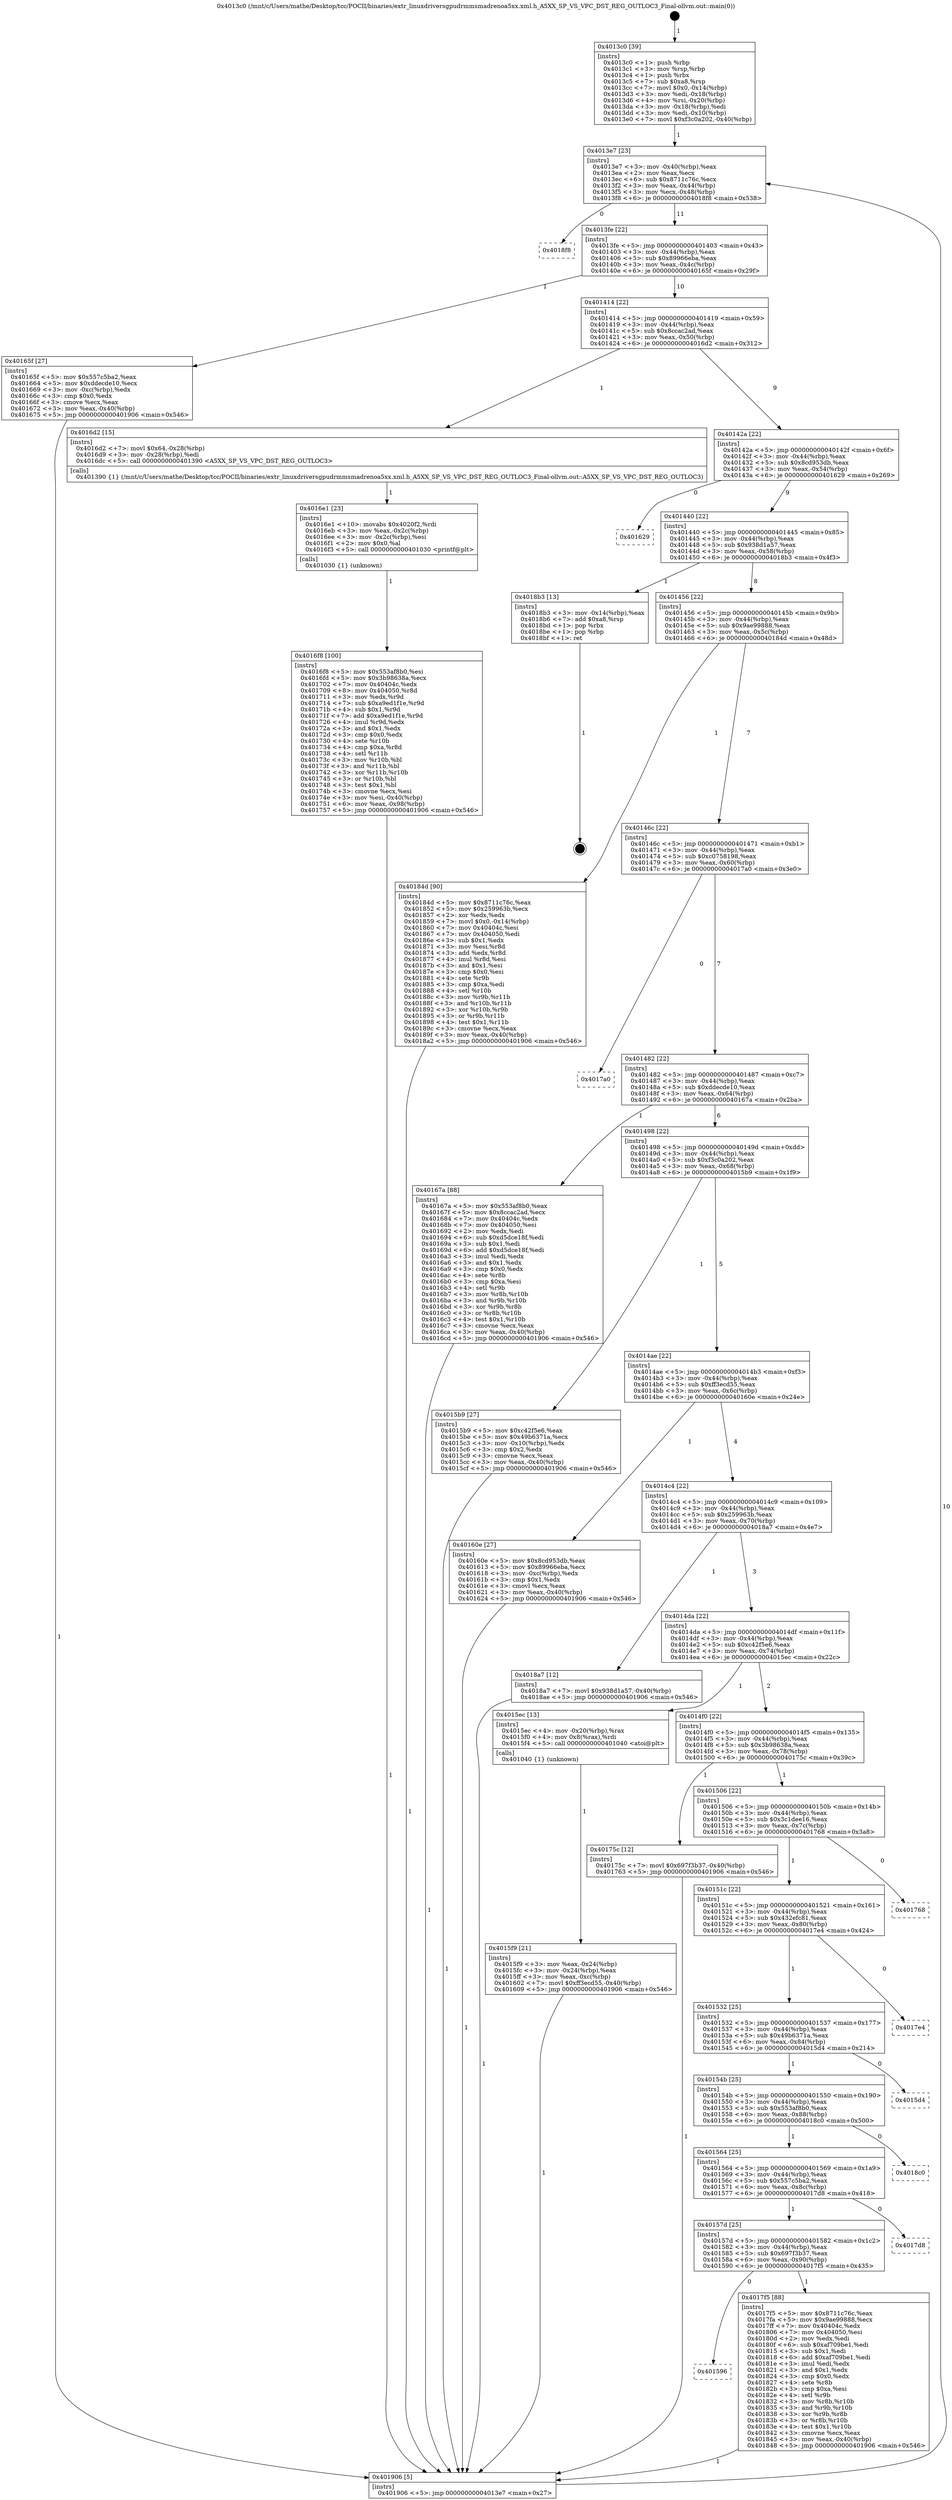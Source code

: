 digraph "0x4013c0" {
  label = "0x4013c0 (/mnt/c/Users/mathe/Desktop/tcc/POCII/binaries/extr_linuxdriversgpudrmmsmadrenoa5xx.xml.h_A5XX_SP_VS_VPC_DST_REG_OUTLOC3_Final-ollvm.out::main(0))"
  labelloc = "t"
  node[shape=record]

  Entry [label="",width=0.3,height=0.3,shape=circle,fillcolor=black,style=filled]
  "0x4013e7" [label="{
     0x4013e7 [23]\l
     | [instrs]\l
     &nbsp;&nbsp;0x4013e7 \<+3\>: mov -0x40(%rbp),%eax\l
     &nbsp;&nbsp;0x4013ea \<+2\>: mov %eax,%ecx\l
     &nbsp;&nbsp;0x4013ec \<+6\>: sub $0x8711c76c,%ecx\l
     &nbsp;&nbsp;0x4013f2 \<+3\>: mov %eax,-0x44(%rbp)\l
     &nbsp;&nbsp;0x4013f5 \<+3\>: mov %ecx,-0x48(%rbp)\l
     &nbsp;&nbsp;0x4013f8 \<+6\>: je 00000000004018f8 \<main+0x538\>\l
  }"]
  "0x4018f8" [label="{
     0x4018f8\l
  }", style=dashed]
  "0x4013fe" [label="{
     0x4013fe [22]\l
     | [instrs]\l
     &nbsp;&nbsp;0x4013fe \<+5\>: jmp 0000000000401403 \<main+0x43\>\l
     &nbsp;&nbsp;0x401403 \<+3\>: mov -0x44(%rbp),%eax\l
     &nbsp;&nbsp;0x401406 \<+5\>: sub $0x89966eba,%eax\l
     &nbsp;&nbsp;0x40140b \<+3\>: mov %eax,-0x4c(%rbp)\l
     &nbsp;&nbsp;0x40140e \<+6\>: je 000000000040165f \<main+0x29f\>\l
  }"]
  Exit [label="",width=0.3,height=0.3,shape=circle,fillcolor=black,style=filled,peripheries=2]
  "0x40165f" [label="{
     0x40165f [27]\l
     | [instrs]\l
     &nbsp;&nbsp;0x40165f \<+5\>: mov $0x557c5ba2,%eax\l
     &nbsp;&nbsp;0x401664 \<+5\>: mov $0xddecde10,%ecx\l
     &nbsp;&nbsp;0x401669 \<+3\>: mov -0xc(%rbp),%edx\l
     &nbsp;&nbsp;0x40166c \<+3\>: cmp $0x0,%edx\l
     &nbsp;&nbsp;0x40166f \<+3\>: cmove %ecx,%eax\l
     &nbsp;&nbsp;0x401672 \<+3\>: mov %eax,-0x40(%rbp)\l
     &nbsp;&nbsp;0x401675 \<+5\>: jmp 0000000000401906 \<main+0x546\>\l
  }"]
  "0x401414" [label="{
     0x401414 [22]\l
     | [instrs]\l
     &nbsp;&nbsp;0x401414 \<+5\>: jmp 0000000000401419 \<main+0x59\>\l
     &nbsp;&nbsp;0x401419 \<+3\>: mov -0x44(%rbp),%eax\l
     &nbsp;&nbsp;0x40141c \<+5\>: sub $0x8ccac2ad,%eax\l
     &nbsp;&nbsp;0x401421 \<+3\>: mov %eax,-0x50(%rbp)\l
     &nbsp;&nbsp;0x401424 \<+6\>: je 00000000004016d2 \<main+0x312\>\l
  }"]
  "0x401596" [label="{
     0x401596\l
  }", style=dashed]
  "0x4016d2" [label="{
     0x4016d2 [15]\l
     | [instrs]\l
     &nbsp;&nbsp;0x4016d2 \<+7\>: movl $0x64,-0x28(%rbp)\l
     &nbsp;&nbsp;0x4016d9 \<+3\>: mov -0x28(%rbp),%edi\l
     &nbsp;&nbsp;0x4016dc \<+5\>: call 0000000000401390 \<A5XX_SP_VS_VPC_DST_REG_OUTLOC3\>\l
     | [calls]\l
     &nbsp;&nbsp;0x401390 \{1\} (/mnt/c/Users/mathe/Desktop/tcc/POCII/binaries/extr_linuxdriversgpudrmmsmadrenoa5xx.xml.h_A5XX_SP_VS_VPC_DST_REG_OUTLOC3_Final-ollvm.out::A5XX_SP_VS_VPC_DST_REG_OUTLOC3)\l
  }"]
  "0x40142a" [label="{
     0x40142a [22]\l
     | [instrs]\l
     &nbsp;&nbsp;0x40142a \<+5\>: jmp 000000000040142f \<main+0x6f\>\l
     &nbsp;&nbsp;0x40142f \<+3\>: mov -0x44(%rbp),%eax\l
     &nbsp;&nbsp;0x401432 \<+5\>: sub $0x8cd953db,%eax\l
     &nbsp;&nbsp;0x401437 \<+3\>: mov %eax,-0x54(%rbp)\l
     &nbsp;&nbsp;0x40143a \<+6\>: je 0000000000401629 \<main+0x269\>\l
  }"]
  "0x4017f5" [label="{
     0x4017f5 [88]\l
     | [instrs]\l
     &nbsp;&nbsp;0x4017f5 \<+5\>: mov $0x8711c76c,%eax\l
     &nbsp;&nbsp;0x4017fa \<+5\>: mov $0x9ae99888,%ecx\l
     &nbsp;&nbsp;0x4017ff \<+7\>: mov 0x40404c,%edx\l
     &nbsp;&nbsp;0x401806 \<+7\>: mov 0x404050,%esi\l
     &nbsp;&nbsp;0x40180d \<+2\>: mov %edx,%edi\l
     &nbsp;&nbsp;0x40180f \<+6\>: sub $0xaf709be1,%edi\l
     &nbsp;&nbsp;0x401815 \<+3\>: sub $0x1,%edi\l
     &nbsp;&nbsp;0x401818 \<+6\>: add $0xaf709be1,%edi\l
     &nbsp;&nbsp;0x40181e \<+3\>: imul %edi,%edx\l
     &nbsp;&nbsp;0x401821 \<+3\>: and $0x1,%edx\l
     &nbsp;&nbsp;0x401824 \<+3\>: cmp $0x0,%edx\l
     &nbsp;&nbsp;0x401827 \<+4\>: sete %r8b\l
     &nbsp;&nbsp;0x40182b \<+3\>: cmp $0xa,%esi\l
     &nbsp;&nbsp;0x40182e \<+4\>: setl %r9b\l
     &nbsp;&nbsp;0x401832 \<+3\>: mov %r8b,%r10b\l
     &nbsp;&nbsp;0x401835 \<+3\>: and %r9b,%r10b\l
     &nbsp;&nbsp;0x401838 \<+3\>: xor %r9b,%r8b\l
     &nbsp;&nbsp;0x40183b \<+3\>: or %r8b,%r10b\l
     &nbsp;&nbsp;0x40183e \<+4\>: test $0x1,%r10b\l
     &nbsp;&nbsp;0x401842 \<+3\>: cmovne %ecx,%eax\l
     &nbsp;&nbsp;0x401845 \<+3\>: mov %eax,-0x40(%rbp)\l
     &nbsp;&nbsp;0x401848 \<+5\>: jmp 0000000000401906 \<main+0x546\>\l
  }"]
  "0x401629" [label="{
     0x401629\l
  }", style=dashed]
  "0x401440" [label="{
     0x401440 [22]\l
     | [instrs]\l
     &nbsp;&nbsp;0x401440 \<+5\>: jmp 0000000000401445 \<main+0x85\>\l
     &nbsp;&nbsp;0x401445 \<+3\>: mov -0x44(%rbp),%eax\l
     &nbsp;&nbsp;0x401448 \<+5\>: sub $0x938d1a57,%eax\l
     &nbsp;&nbsp;0x40144d \<+3\>: mov %eax,-0x58(%rbp)\l
     &nbsp;&nbsp;0x401450 \<+6\>: je 00000000004018b3 \<main+0x4f3\>\l
  }"]
  "0x40157d" [label="{
     0x40157d [25]\l
     | [instrs]\l
     &nbsp;&nbsp;0x40157d \<+5\>: jmp 0000000000401582 \<main+0x1c2\>\l
     &nbsp;&nbsp;0x401582 \<+3\>: mov -0x44(%rbp),%eax\l
     &nbsp;&nbsp;0x401585 \<+5\>: sub $0x697f3b37,%eax\l
     &nbsp;&nbsp;0x40158a \<+6\>: mov %eax,-0x90(%rbp)\l
     &nbsp;&nbsp;0x401590 \<+6\>: je 00000000004017f5 \<main+0x435\>\l
  }"]
  "0x4018b3" [label="{
     0x4018b3 [13]\l
     | [instrs]\l
     &nbsp;&nbsp;0x4018b3 \<+3\>: mov -0x14(%rbp),%eax\l
     &nbsp;&nbsp;0x4018b6 \<+7\>: add $0xa8,%rsp\l
     &nbsp;&nbsp;0x4018bd \<+1\>: pop %rbx\l
     &nbsp;&nbsp;0x4018be \<+1\>: pop %rbp\l
     &nbsp;&nbsp;0x4018bf \<+1\>: ret\l
  }"]
  "0x401456" [label="{
     0x401456 [22]\l
     | [instrs]\l
     &nbsp;&nbsp;0x401456 \<+5\>: jmp 000000000040145b \<main+0x9b\>\l
     &nbsp;&nbsp;0x40145b \<+3\>: mov -0x44(%rbp),%eax\l
     &nbsp;&nbsp;0x40145e \<+5\>: sub $0x9ae99888,%eax\l
     &nbsp;&nbsp;0x401463 \<+3\>: mov %eax,-0x5c(%rbp)\l
     &nbsp;&nbsp;0x401466 \<+6\>: je 000000000040184d \<main+0x48d\>\l
  }"]
  "0x4017d8" [label="{
     0x4017d8\l
  }", style=dashed]
  "0x40184d" [label="{
     0x40184d [90]\l
     | [instrs]\l
     &nbsp;&nbsp;0x40184d \<+5\>: mov $0x8711c76c,%eax\l
     &nbsp;&nbsp;0x401852 \<+5\>: mov $0x259963b,%ecx\l
     &nbsp;&nbsp;0x401857 \<+2\>: xor %edx,%edx\l
     &nbsp;&nbsp;0x401859 \<+7\>: movl $0x0,-0x14(%rbp)\l
     &nbsp;&nbsp;0x401860 \<+7\>: mov 0x40404c,%esi\l
     &nbsp;&nbsp;0x401867 \<+7\>: mov 0x404050,%edi\l
     &nbsp;&nbsp;0x40186e \<+3\>: sub $0x1,%edx\l
     &nbsp;&nbsp;0x401871 \<+3\>: mov %esi,%r8d\l
     &nbsp;&nbsp;0x401874 \<+3\>: add %edx,%r8d\l
     &nbsp;&nbsp;0x401877 \<+4\>: imul %r8d,%esi\l
     &nbsp;&nbsp;0x40187b \<+3\>: and $0x1,%esi\l
     &nbsp;&nbsp;0x40187e \<+3\>: cmp $0x0,%esi\l
     &nbsp;&nbsp;0x401881 \<+4\>: sete %r9b\l
     &nbsp;&nbsp;0x401885 \<+3\>: cmp $0xa,%edi\l
     &nbsp;&nbsp;0x401888 \<+4\>: setl %r10b\l
     &nbsp;&nbsp;0x40188c \<+3\>: mov %r9b,%r11b\l
     &nbsp;&nbsp;0x40188f \<+3\>: and %r10b,%r11b\l
     &nbsp;&nbsp;0x401892 \<+3\>: xor %r10b,%r9b\l
     &nbsp;&nbsp;0x401895 \<+3\>: or %r9b,%r11b\l
     &nbsp;&nbsp;0x401898 \<+4\>: test $0x1,%r11b\l
     &nbsp;&nbsp;0x40189c \<+3\>: cmovne %ecx,%eax\l
     &nbsp;&nbsp;0x40189f \<+3\>: mov %eax,-0x40(%rbp)\l
     &nbsp;&nbsp;0x4018a2 \<+5\>: jmp 0000000000401906 \<main+0x546\>\l
  }"]
  "0x40146c" [label="{
     0x40146c [22]\l
     | [instrs]\l
     &nbsp;&nbsp;0x40146c \<+5\>: jmp 0000000000401471 \<main+0xb1\>\l
     &nbsp;&nbsp;0x401471 \<+3\>: mov -0x44(%rbp),%eax\l
     &nbsp;&nbsp;0x401474 \<+5\>: sub $0xc0758198,%eax\l
     &nbsp;&nbsp;0x401479 \<+3\>: mov %eax,-0x60(%rbp)\l
     &nbsp;&nbsp;0x40147c \<+6\>: je 00000000004017a0 \<main+0x3e0\>\l
  }"]
  "0x401564" [label="{
     0x401564 [25]\l
     | [instrs]\l
     &nbsp;&nbsp;0x401564 \<+5\>: jmp 0000000000401569 \<main+0x1a9\>\l
     &nbsp;&nbsp;0x401569 \<+3\>: mov -0x44(%rbp),%eax\l
     &nbsp;&nbsp;0x40156c \<+5\>: sub $0x557c5ba2,%eax\l
     &nbsp;&nbsp;0x401571 \<+6\>: mov %eax,-0x8c(%rbp)\l
     &nbsp;&nbsp;0x401577 \<+6\>: je 00000000004017d8 \<main+0x418\>\l
  }"]
  "0x4017a0" [label="{
     0x4017a0\l
  }", style=dashed]
  "0x401482" [label="{
     0x401482 [22]\l
     | [instrs]\l
     &nbsp;&nbsp;0x401482 \<+5\>: jmp 0000000000401487 \<main+0xc7\>\l
     &nbsp;&nbsp;0x401487 \<+3\>: mov -0x44(%rbp),%eax\l
     &nbsp;&nbsp;0x40148a \<+5\>: sub $0xddecde10,%eax\l
     &nbsp;&nbsp;0x40148f \<+3\>: mov %eax,-0x64(%rbp)\l
     &nbsp;&nbsp;0x401492 \<+6\>: je 000000000040167a \<main+0x2ba\>\l
  }"]
  "0x4018c0" [label="{
     0x4018c0\l
  }", style=dashed]
  "0x40167a" [label="{
     0x40167a [88]\l
     | [instrs]\l
     &nbsp;&nbsp;0x40167a \<+5\>: mov $0x553af8b0,%eax\l
     &nbsp;&nbsp;0x40167f \<+5\>: mov $0x8ccac2ad,%ecx\l
     &nbsp;&nbsp;0x401684 \<+7\>: mov 0x40404c,%edx\l
     &nbsp;&nbsp;0x40168b \<+7\>: mov 0x404050,%esi\l
     &nbsp;&nbsp;0x401692 \<+2\>: mov %edx,%edi\l
     &nbsp;&nbsp;0x401694 \<+6\>: sub $0xd5dce18f,%edi\l
     &nbsp;&nbsp;0x40169a \<+3\>: sub $0x1,%edi\l
     &nbsp;&nbsp;0x40169d \<+6\>: add $0xd5dce18f,%edi\l
     &nbsp;&nbsp;0x4016a3 \<+3\>: imul %edi,%edx\l
     &nbsp;&nbsp;0x4016a6 \<+3\>: and $0x1,%edx\l
     &nbsp;&nbsp;0x4016a9 \<+3\>: cmp $0x0,%edx\l
     &nbsp;&nbsp;0x4016ac \<+4\>: sete %r8b\l
     &nbsp;&nbsp;0x4016b0 \<+3\>: cmp $0xa,%esi\l
     &nbsp;&nbsp;0x4016b3 \<+4\>: setl %r9b\l
     &nbsp;&nbsp;0x4016b7 \<+3\>: mov %r8b,%r10b\l
     &nbsp;&nbsp;0x4016ba \<+3\>: and %r9b,%r10b\l
     &nbsp;&nbsp;0x4016bd \<+3\>: xor %r9b,%r8b\l
     &nbsp;&nbsp;0x4016c0 \<+3\>: or %r8b,%r10b\l
     &nbsp;&nbsp;0x4016c3 \<+4\>: test $0x1,%r10b\l
     &nbsp;&nbsp;0x4016c7 \<+3\>: cmovne %ecx,%eax\l
     &nbsp;&nbsp;0x4016ca \<+3\>: mov %eax,-0x40(%rbp)\l
     &nbsp;&nbsp;0x4016cd \<+5\>: jmp 0000000000401906 \<main+0x546\>\l
  }"]
  "0x401498" [label="{
     0x401498 [22]\l
     | [instrs]\l
     &nbsp;&nbsp;0x401498 \<+5\>: jmp 000000000040149d \<main+0xdd\>\l
     &nbsp;&nbsp;0x40149d \<+3\>: mov -0x44(%rbp),%eax\l
     &nbsp;&nbsp;0x4014a0 \<+5\>: sub $0xf3c0a202,%eax\l
     &nbsp;&nbsp;0x4014a5 \<+3\>: mov %eax,-0x68(%rbp)\l
     &nbsp;&nbsp;0x4014a8 \<+6\>: je 00000000004015b9 \<main+0x1f9\>\l
  }"]
  "0x40154b" [label="{
     0x40154b [25]\l
     | [instrs]\l
     &nbsp;&nbsp;0x40154b \<+5\>: jmp 0000000000401550 \<main+0x190\>\l
     &nbsp;&nbsp;0x401550 \<+3\>: mov -0x44(%rbp),%eax\l
     &nbsp;&nbsp;0x401553 \<+5\>: sub $0x553af8b0,%eax\l
     &nbsp;&nbsp;0x401558 \<+6\>: mov %eax,-0x88(%rbp)\l
     &nbsp;&nbsp;0x40155e \<+6\>: je 00000000004018c0 \<main+0x500\>\l
  }"]
  "0x4015b9" [label="{
     0x4015b9 [27]\l
     | [instrs]\l
     &nbsp;&nbsp;0x4015b9 \<+5\>: mov $0xc42f5e6,%eax\l
     &nbsp;&nbsp;0x4015be \<+5\>: mov $0x49b6371a,%ecx\l
     &nbsp;&nbsp;0x4015c3 \<+3\>: mov -0x10(%rbp),%edx\l
     &nbsp;&nbsp;0x4015c6 \<+3\>: cmp $0x2,%edx\l
     &nbsp;&nbsp;0x4015c9 \<+3\>: cmovne %ecx,%eax\l
     &nbsp;&nbsp;0x4015cc \<+3\>: mov %eax,-0x40(%rbp)\l
     &nbsp;&nbsp;0x4015cf \<+5\>: jmp 0000000000401906 \<main+0x546\>\l
  }"]
  "0x4014ae" [label="{
     0x4014ae [22]\l
     | [instrs]\l
     &nbsp;&nbsp;0x4014ae \<+5\>: jmp 00000000004014b3 \<main+0xf3\>\l
     &nbsp;&nbsp;0x4014b3 \<+3\>: mov -0x44(%rbp),%eax\l
     &nbsp;&nbsp;0x4014b6 \<+5\>: sub $0xff3ecd55,%eax\l
     &nbsp;&nbsp;0x4014bb \<+3\>: mov %eax,-0x6c(%rbp)\l
     &nbsp;&nbsp;0x4014be \<+6\>: je 000000000040160e \<main+0x24e\>\l
  }"]
  "0x401906" [label="{
     0x401906 [5]\l
     | [instrs]\l
     &nbsp;&nbsp;0x401906 \<+5\>: jmp 00000000004013e7 \<main+0x27\>\l
  }"]
  "0x4013c0" [label="{
     0x4013c0 [39]\l
     | [instrs]\l
     &nbsp;&nbsp;0x4013c0 \<+1\>: push %rbp\l
     &nbsp;&nbsp;0x4013c1 \<+3\>: mov %rsp,%rbp\l
     &nbsp;&nbsp;0x4013c4 \<+1\>: push %rbx\l
     &nbsp;&nbsp;0x4013c5 \<+7\>: sub $0xa8,%rsp\l
     &nbsp;&nbsp;0x4013cc \<+7\>: movl $0x0,-0x14(%rbp)\l
     &nbsp;&nbsp;0x4013d3 \<+3\>: mov %edi,-0x18(%rbp)\l
     &nbsp;&nbsp;0x4013d6 \<+4\>: mov %rsi,-0x20(%rbp)\l
     &nbsp;&nbsp;0x4013da \<+3\>: mov -0x18(%rbp),%edi\l
     &nbsp;&nbsp;0x4013dd \<+3\>: mov %edi,-0x10(%rbp)\l
     &nbsp;&nbsp;0x4013e0 \<+7\>: movl $0xf3c0a202,-0x40(%rbp)\l
  }"]
  "0x4015d4" [label="{
     0x4015d4\l
  }", style=dashed]
  "0x40160e" [label="{
     0x40160e [27]\l
     | [instrs]\l
     &nbsp;&nbsp;0x40160e \<+5\>: mov $0x8cd953db,%eax\l
     &nbsp;&nbsp;0x401613 \<+5\>: mov $0x89966eba,%ecx\l
     &nbsp;&nbsp;0x401618 \<+3\>: mov -0xc(%rbp),%edx\l
     &nbsp;&nbsp;0x40161b \<+3\>: cmp $0x1,%edx\l
     &nbsp;&nbsp;0x40161e \<+3\>: cmovl %ecx,%eax\l
     &nbsp;&nbsp;0x401621 \<+3\>: mov %eax,-0x40(%rbp)\l
     &nbsp;&nbsp;0x401624 \<+5\>: jmp 0000000000401906 \<main+0x546\>\l
  }"]
  "0x4014c4" [label="{
     0x4014c4 [22]\l
     | [instrs]\l
     &nbsp;&nbsp;0x4014c4 \<+5\>: jmp 00000000004014c9 \<main+0x109\>\l
     &nbsp;&nbsp;0x4014c9 \<+3\>: mov -0x44(%rbp),%eax\l
     &nbsp;&nbsp;0x4014cc \<+5\>: sub $0x259963b,%eax\l
     &nbsp;&nbsp;0x4014d1 \<+3\>: mov %eax,-0x70(%rbp)\l
     &nbsp;&nbsp;0x4014d4 \<+6\>: je 00000000004018a7 \<main+0x4e7\>\l
  }"]
  "0x401532" [label="{
     0x401532 [25]\l
     | [instrs]\l
     &nbsp;&nbsp;0x401532 \<+5\>: jmp 0000000000401537 \<main+0x177\>\l
     &nbsp;&nbsp;0x401537 \<+3\>: mov -0x44(%rbp),%eax\l
     &nbsp;&nbsp;0x40153a \<+5\>: sub $0x49b6371a,%eax\l
     &nbsp;&nbsp;0x40153f \<+6\>: mov %eax,-0x84(%rbp)\l
     &nbsp;&nbsp;0x401545 \<+6\>: je 00000000004015d4 \<main+0x214\>\l
  }"]
  "0x4018a7" [label="{
     0x4018a7 [12]\l
     | [instrs]\l
     &nbsp;&nbsp;0x4018a7 \<+7\>: movl $0x938d1a57,-0x40(%rbp)\l
     &nbsp;&nbsp;0x4018ae \<+5\>: jmp 0000000000401906 \<main+0x546\>\l
  }"]
  "0x4014da" [label="{
     0x4014da [22]\l
     | [instrs]\l
     &nbsp;&nbsp;0x4014da \<+5\>: jmp 00000000004014df \<main+0x11f\>\l
     &nbsp;&nbsp;0x4014df \<+3\>: mov -0x44(%rbp),%eax\l
     &nbsp;&nbsp;0x4014e2 \<+5\>: sub $0xc42f5e6,%eax\l
     &nbsp;&nbsp;0x4014e7 \<+3\>: mov %eax,-0x74(%rbp)\l
     &nbsp;&nbsp;0x4014ea \<+6\>: je 00000000004015ec \<main+0x22c\>\l
  }"]
  "0x4017e4" [label="{
     0x4017e4\l
  }", style=dashed]
  "0x4015ec" [label="{
     0x4015ec [13]\l
     | [instrs]\l
     &nbsp;&nbsp;0x4015ec \<+4\>: mov -0x20(%rbp),%rax\l
     &nbsp;&nbsp;0x4015f0 \<+4\>: mov 0x8(%rax),%rdi\l
     &nbsp;&nbsp;0x4015f4 \<+5\>: call 0000000000401040 \<atoi@plt\>\l
     | [calls]\l
     &nbsp;&nbsp;0x401040 \{1\} (unknown)\l
  }"]
  "0x4014f0" [label="{
     0x4014f0 [22]\l
     | [instrs]\l
     &nbsp;&nbsp;0x4014f0 \<+5\>: jmp 00000000004014f5 \<main+0x135\>\l
     &nbsp;&nbsp;0x4014f5 \<+3\>: mov -0x44(%rbp),%eax\l
     &nbsp;&nbsp;0x4014f8 \<+5\>: sub $0x3b98638a,%eax\l
     &nbsp;&nbsp;0x4014fd \<+3\>: mov %eax,-0x78(%rbp)\l
     &nbsp;&nbsp;0x401500 \<+6\>: je 000000000040175c \<main+0x39c\>\l
  }"]
  "0x4015f9" [label="{
     0x4015f9 [21]\l
     | [instrs]\l
     &nbsp;&nbsp;0x4015f9 \<+3\>: mov %eax,-0x24(%rbp)\l
     &nbsp;&nbsp;0x4015fc \<+3\>: mov -0x24(%rbp),%eax\l
     &nbsp;&nbsp;0x4015ff \<+3\>: mov %eax,-0xc(%rbp)\l
     &nbsp;&nbsp;0x401602 \<+7\>: movl $0xff3ecd55,-0x40(%rbp)\l
     &nbsp;&nbsp;0x401609 \<+5\>: jmp 0000000000401906 \<main+0x546\>\l
  }"]
  "0x4016e1" [label="{
     0x4016e1 [23]\l
     | [instrs]\l
     &nbsp;&nbsp;0x4016e1 \<+10\>: movabs $0x4020f2,%rdi\l
     &nbsp;&nbsp;0x4016eb \<+3\>: mov %eax,-0x2c(%rbp)\l
     &nbsp;&nbsp;0x4016ee \<+3\>: mov -0x2c(%rbp),%esi\l
     &nbsp;&nbsp;0x4016f1 \<+2\>: mov $0x0,%al\l
     &nbsp;&nbsp;0x4016f3 \<+5\>: call 0000000000401030 \<printf@plt\>\l
     | [calls]\l
     &nbsp;&nbsp;0x401030 \{1\} (unknown)\l
  }"]
  "0x4016f8" [label="{
     0x4016f8 [100]\l
     | [instrs]\l
     &nbsp;&nbsp;0x4016f8 \<+5\>: mov $0x553af8b0,%esi\l
     &nbsp;&nbsp;0x4016fd \<+5\>: mov $0x3b98638a,%ecx\l
     &nbsp;&nbsp;0x401702 \<+7\>: mov 0x40404c,%edx\l
     &nbsp;&nbsp;0x401709 \<+8\>: mov 0x404050,%r8d\l
     &nbsp;&nbsp;0x401711 \<+3\>: mov %edx,%r9d\l
     &nbsp;&nbsp;0x401714 \<+7\>: sub $0xa9ed1f1e,%r9d\l
     &nbsp;&nbsp;0x40171b \<+4\>: sub $0x1,%r9d\l
     &nbsp;&nbsp;0x40171f \<+7\>: add $0xa9ed1f1e,%r9d\l
     &nbsp;&nbsp;0x401726 \<+4\>: imul %r9d,%edx\l
     &nbsp;&nbsp;0x40172a \<+3\>: and $0x1,%edx\l
     &nbsp;&nbsp;0x40172d \<+3\>: cmp $0x0,%edx\l
     &nbsp;&nbsp;0x401730 \<+4\>: sete %r10b\l
     &nbsp;&nbsp;0x401734 \<+4\>: cmp $0xa,%r8d\l
     &nbsp;&nbsp;0x401738 \<+4\>: setl %r11b\l
     &nbsp;&nbsp;0x40173c \<+3\>: mov %r10b,%bl\l
     &nbsp;&nbsp;0x40173f \<+3\>: and %r11b,%bl\l
     &nbsp;&nbsp;0x401742 \<+3\>: xor %r11b,%r10b\l
     &nbsp;&nbsp;0x401745 \<+3\>: or %r10b,%bl\l
     &nbsp;&nbsp;0x401748 \<+3\>: test $0x1,%bl\l
     &nbsp;&nbsp;0x40174b \<+3\>: cmovne %ecx,%esi\l
     &nbsp;&nbsp;0x40174e \<+3\>: mov %esi,-0x40(%rbp)\l
     &nbsp;&nbsp;0x401751 \<+6\>: mov %eax,-0x98(%rbp)\l
     &nbsp;&nbsp;0x401757 \<+5\>: jmp 0000000000401906 \<main+0x546\>\l
  }"]
  "0x40151c" [label="{
     0x40151c [22]\l
     | [instrs]\l
     &nbsp;&nbsp;0x40151c \<+5\>: jmp 0000000000401521 \<main+0x161\>\l
     &nbsp;&nbsp;0x401521 \<+3\>: mov -0x44(%rbp),%eax\l
     &nbsp;&nbsp;0x401524 \<+5\>: sub $0x432efc81,%eax\l
     &nbsp;&nbsp;0x401529 \<+3\>: mov %eax,-0x80(%rbp)\l
     &nbsp;&nbsp;0x40152c \<+6\>: je 00000000004017e4 \<main+0x424\>\l
  }"]
  "0x40175c" [label="{
     0x40175c [12]\l
     | [instrs]\l
     &nbsp;&nbsp;0x40175c \<+7\>: movl $0x697f3b37,-0x40(%rbp)\l
     &nbsp;&nbsp;0x401763 \<+5\>: jmp 0000000000401906 \<main+0x546\>\l
  }"]
  "0x401506" [label="{
     0x401506 [22]\l
     | [instrs]\l
     &nbsp;&nbsp;0x401506 \<+5\>: jmp 000000000040150b \<main+0x14b\>\l
     &nbsp;&nbsp;0x40150b \<+3\>: mov -0x44(%rbp),%eax\l
     &nbsp;&nbsp;0x40150e \<+5\>: sub $0x3c1dee16,%eax\l
     &nbsp;&nbsp;0x401513 \<+3\>: mov %eax,-0x7c(%rbp)\l
     &nbsp;&nbsp;0x401516 \<+6\>: je 0000000000401768 \<main+0x3a8\>\l
  }"]
  "0x401768" [label="{
     0x401768\l
  }", style=dashed]
  Entry -> "0x4013c0" [label=" 1"]
  "0x4013e7" -> "0x4018f8" [label=" 0"]
  "0x4013e7" -> "0x4013fe" [label=" 11"]
  "0x4018b3" -> Exit [label=" 1"]
  "0x4013fe" -> "0x40165f" [label=" 1"]
  "0x4013fe" -> "0x401414" [label=" 10"]
  "0x4018a7" -> "0x401906" [label=" 1"]
  "0x401414" -> "0x4016d2" [label=" 1"]
  "0x401414" -> "0x40142a" [label=" 9"]
  "0x40184d" -> "0x401906" [label=" 1"]
  "0x40142a" -> "0x401629" [label=" 0"]
  "0x40142a" -> "0x401440" [label=" 9"]
  "0x4017f5" -> "0x401906" [label=" 1"]
  "0x401440" -> "0x4018b3" [label=" 1"]
  "0x401440" -> "0x401456" [label=" 8"]
  "0x40157d" -> "0x4017f5" [label=" 1"]
  "0x401456" -> "0x40184d" [label=" 1"]
  "0x401456" -> "0x40146c" [label=" 7"]
  "0x40157d" -> "0x401596" [label=" 0"]
  "0x40146c" -> "0x4017a0" [label=" 0"]
  "0x40146c" -> "0x401482" [label=" 7"]
  "0x401564" -> "0x4017d8" [label=" 0"]
  "0x401482" -> "0x40167a" [label=" 1"]
  "0x401482" -> "0x401498" [label=" 6"]
  "0x401564" -> "0x40157d" [label=" 1"]
  "0x401498" -> "0x4015b9" [label=" 1"]
  "0x401498" -> "0x4014ae" [label=" 5"]
  "0x4015b9" -> "0x401906" [label=" 1"]
  "0x4013c0" -> "0x4013e7" [label=" 1"]
  "0x401906" -> "0x4013e7" [label=" 10"]
  "0x40154b" -> "0x4018c0" [label=" 0"]
  "0x4014ae" -> "0x40160e" [label=" 1"]
  "0x4014ae" -> "0x4014c4" [label=" 4"]
  "0x40154b" -> "0x401564" [label=" 1"]
  "0x4014c4" -> "0x4018a7" [label=" 1"]
  "0x4014c4" -> "0x4014da" [label=" 3"]
  "0x401532" -> "0x4015d4" [label=" 0"]
  "0x4014da" -> "0x4015ec" [label=" 1"]
  "0x4014da" -> "0x4014f0" [label=" 2"]
  "0x4015ec" -> "0x4015f9" [label=" 1"]
  "0x4015f9" -> "0x401906" [label=" 1"]
  "0x40160e" -> "0x401906" [label=" 1"]
  "0x40165f" -> "0x401906" [label=" 1"]
  "0x40167a" -> "0x401906" [label=" 1"]
  "0x4016d2" -> "0x4016e1" [label=" 1"]
  "0x4016e1" -> "0x4016f8" [label=" 1"]
  "0x4016f8" -> "0x401906" [label=" 1"]
  "0x401532" -> "0x40154b" [label=" 1"]
  "0x4014f0" -> "0x40175c" [label=" 1"]
  "0x4014f0" -> "0x401506" [label=" 1"]
  "0x40175c" -> "0x401906" [label=" 1"]
  "0x40151c" -> "0x4017e4" [label=" 0"]
  "0x401506" -> "0x401768" [label=" 0"]
  "0x401506" -> "0x40151c" [label=" 1"]
  "0x40151c" -> "0x401532" [label=" 1"]
}
